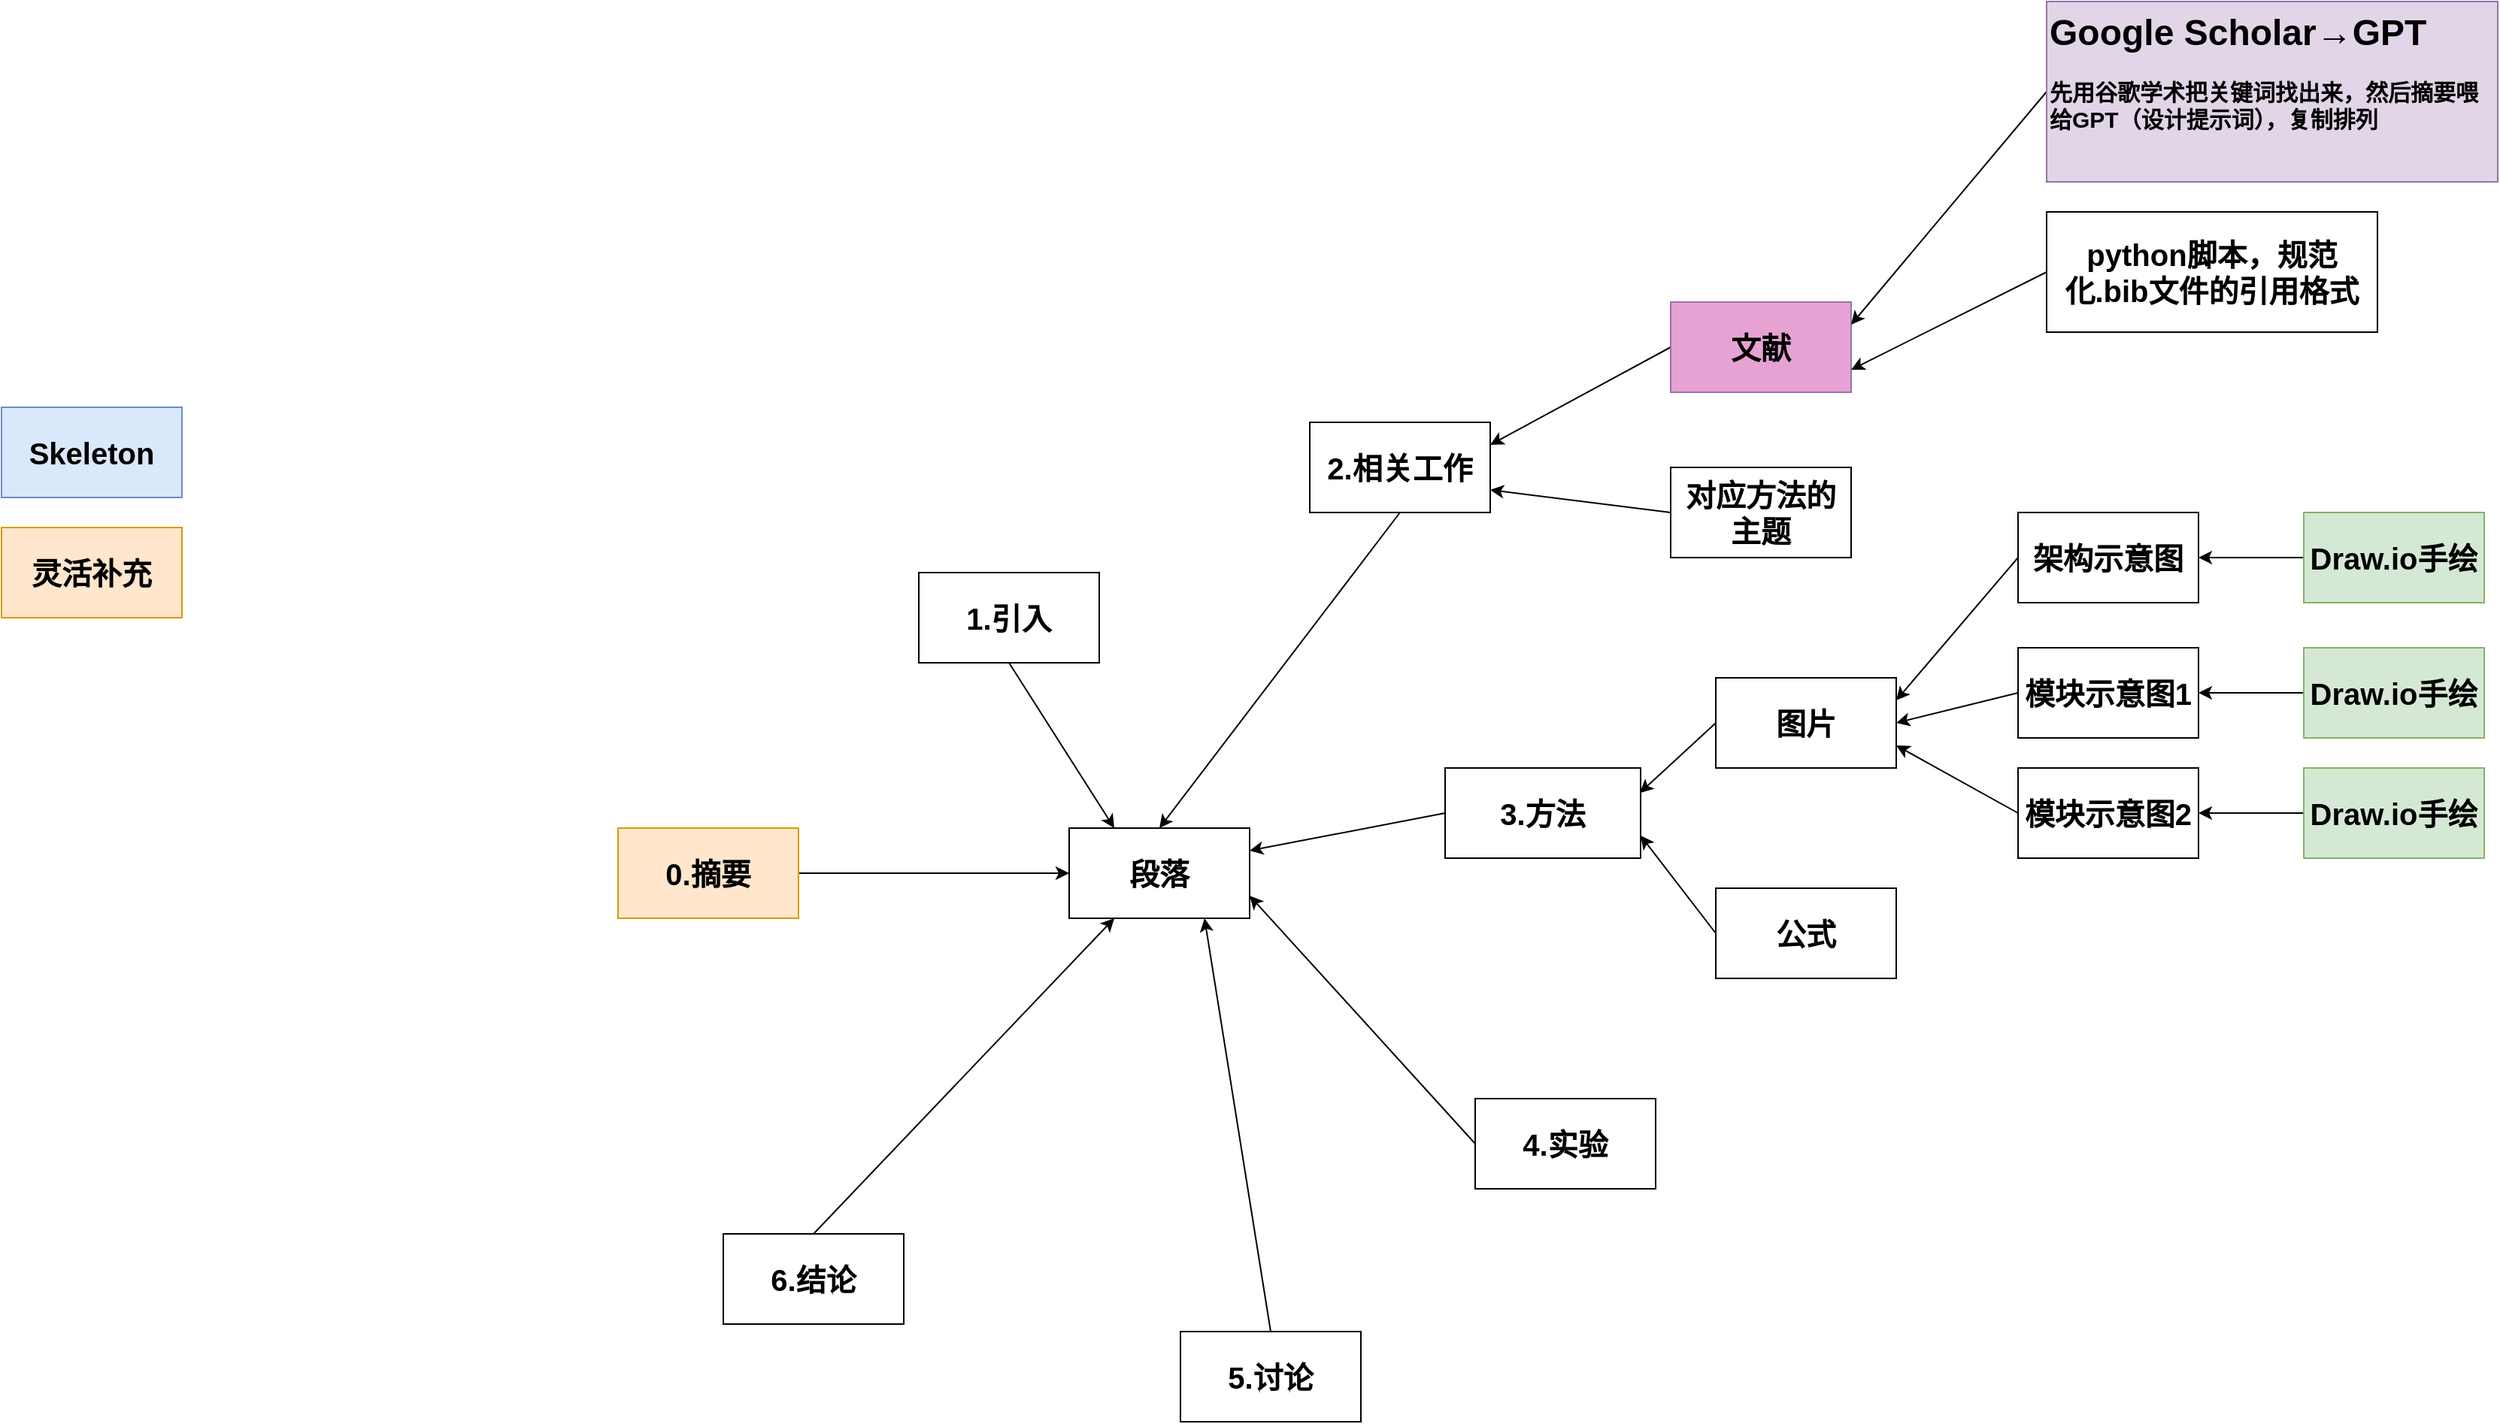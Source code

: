 <mxfile version="27.1.4">
  <diagram name="第 1 页" id="5Wuo8rqLmrNksUoKXJTr">
    <mxGraphModel dx="3420" dy="2520" grid="1" gridSize="10" guides="1" tooltips="1" connect="1" arrows="1" fold="1" page="1" pageScale="1" pageWidth="827" pageHeight="1169" math="0" shadow="0">
      <root>
        <mxCell id="0" />
        <mxCell id="1" parent="0" />
        <mxCell id="b4gbgYYdiAaQnuZUas2t-1" value="&lt;font style=&quot;font-size: 20px;&quot;&gt;&lt;b&gt;段落&lt;/b&gt;&lt;/font&gt;" style="rounded=0;whiteSpace=wrap;html=1;" vertex="1" parent="1">
          <mxGeometry x="340" y="220" width="120" height="60" as="geometry" />
        </mxCell>
        <mxCell id="b4gbgYYdiAaQnuZUas2t-2" value="&lt;span style=&quot;font-size: 20px;&quot;&gt;&lt;b&gt;灵活补充&lt;/b&gt;&lt;/span&gt;" style="rounded=0;whiteSpace=wrap;html=1;fillColor=#ffe6cc;strokeColor=#d79b00;" vertex="1" parent="1">
          <mxGeometry x="-370" y="20" width="120" height="60" as="geometry" />
        </mxCell>
        <mxCell id="b4gbgYYdiAaQnuZUas2t-24" style="edgeStyle=none;rounded=0;orthogonalLoop=1;jettySize=auto;html=1;exitX=0;exitY=0.5;exitDx=0;exitDy=0;entryX=1;entryY=0.75;entryDx=0;entryDy=0;" edge="1" parent="1" source="b4gbgYYdiAaQnuZUas2t-3" target="b4gbgYYdiAaQnuZUas2t-1">
          <mxGeometry relative="1" as="geometry" />
        </mxCell>
        <mxCell id="b4gbgYYdiAaQnuZUas2t-3" value="&lt;font style=&quot;font-size: 20px;&quot;&gt;&lt;b&gt;4.实验&lt;/b&gt;&lt;/font&gt;" style="rounded=0;whiteSpace=wrap;html=1;" vertex="1" parent="1">
          <mxGeometry x="610" y="400" width="120" height="60" as="geometry" />
        </mxCell>
        <mxCell id="b4gbgYYdiAaQnuZUas2t-31" style="edgeStyle=none;rounded=0;orthogonalLoop=1;jettySize=auto;html=1;exitX=1;exitY=0.5;exitDx=0;exitDy=0;entryX=0;entryY=0.5;entryDx=0;entryDy=0;" edge="1" parent="1" source="b4gbgYYdiAaQnuZUas2t-4" target="b4gbgYYdiAaQnuZUas2t-1">
          <mxGeometry relative="1" as="geometry" />
        </mxCell>
        <mxCell id="b4gbgYYdiAaQnuZUas2t-4" value="&lt;span style=&quot;font-size: 20px;&quot;&gt;&lt;b&gt;0.摘要&lt;/b&gt;&lt;/span&gt;" style="rounded=0;whiteSpace=wrap;html=1;fillColor=#ffe6cc;strokeColor=#d79b00;" vertex="1" parent="1">
          <mxGeometry x="40" y="220" width="120" height="60" as="geometry" />
        </mxCell>
        <mxCell id="b4gbgYYdiAaQnuZUas2t-10" style="edgeStyle=none;rounded=0;orthogonalLoop=1;jettySize=auto;html=1;exitX=0.5;exitY=1;exitDx=0;exitDy=0;entryX=0.25;entryY=0;entryDx=0;entryDy=0;" edge="1" parent="1" source="b4gbgYYdiAaQnuZUas2t-5" target="b4gbgYYdiAaQnuZUas2t-1">
          <mxGeometry relative="1" as="geometry" />
        </mxCell>
        <mxCell id="b4gbgYYdiAaQnuZUas2t-5" value="&lt;font style=&quot;font-size: 20px;&quot;&gt;&lt;b&gt;1.引入&lt;/b&gt;&lt;/font&gt;" style="rounded=0;whiteSpace=wrap;html=1;" vertex="1" parent="1">
          <mxGeometry x="240" y="50" width="120" height="60" as="geometry" />
        </mxCell>
        <mxCell id="b4gbgYYdiAaQnuZUas2t-11" style="edgeStyle=none;rounded=0;orthogonalLoop=1;jettySize=auto;html=1;exitX=0.5;exitY=1;exitDx=0;exitDy=0;entryX=0.5;entryY=0;entryDx=0;entryDy=0;" edge="1" parent="1" source="b4gbgYYdiAaQnuZUas2t-8" target="b4gbgYYdiAaQnuZUas2t-1">
          <mxGeometry relative="1" as="geometry" />
        </mxCell>
        <mxCell id="b4gbgYYdiAaQnuZUas2t-8" value="&lt;font style=&quot;font-size: 20px;&quot;&gt;&lt;b&gt;2.相关工作&lt;/b&gt;&lt;/font&gt;" style="rounded=0;whiteSpace=wrap;html=1;" vertex="1" parent="1">
          <mxGeometry x="500" y="-50" width="120" height="60" as="geometry" />
        </mxCell>
        <mxCell id="b4gbgYYdiAaQnuZUas2t-14" style="edgeStyle=none;rounded=0;orthogonalLoop=1;jettySize=auto;html=1;exitX=0;exitY=0.5;exitDx=0;exitDy=0;entryX=1;entryY=0.25;entryDx=0;entryDy=0;" edge="1" parent="1" source="b4gbgYYdiAaQnuZUas2t-12" target="b4gbgYYdiAaQnuZUas2t-8">
          <mxGeometry relative="1" as="geometry" />
        </mxCell>
        <mxCell id="b4gbgYYdiAaQnuZUas2t-12" value="&lt;font style=&quot;font-size: 20px;&quot;&gt;&lt;b&gt;文献&lt;/b&gt;&lt;/font&gt;" style="rounded=0;whiteSpace=wrap;html=1;fillColor=#E7A2D4;strokeColor=#9673a6;" vertex="1" parent="1">
          <mxGeometry x="740" y="-130" width="120" height="60" as="geometry" />
        </mxCell>
        <mxCell id="b4gbgYYdiAaQnuZUas2t-21" style="edgeStyle=none;rounded=0;orthogonalLoop=1;jettySize=auto;html=1;exitX=0;exitY=0.5;exitDx=0;exitDy=0;entryX=0.996;entryY=0.277;entryDx=0;entryDy=0;entryPerimeter=0;" edge="1" parent="1" source="b4gbgYYdiAaQnuZUas2t-15" target="b4gbgYYdiAaQnuZUas2t-47">
          <mxGeometry relative="1" as="geometry" />
        </mxCell>
        <mxCell id="b4gbgYYdiAaQnuZUas2t-15" value="&lt;font style=&quot;font-size: 20px;&quot;&gt;&lt;b&gt;图片&lt;/b&gt;&lt;/font&gt;" style="rounded=0;whiteSpace=wrap;html=1;" vertex="1" parent="1">
          <mxGeometry x="770" y="120" width="120" height="60" as="geometry" />
        </mxCell>
        <mxCell id="b4gbgYYdiAaQnuZUas2t-20" style="edgeStyle=none;rounded=0;orthogonalLoop=1;jettySize=auto;html=1;exitX=0;exitY=0.5;exitDx=0;exitDy=0;entryX=1;entryY=0.25;entryDx=0;entryDy=0;" edge="1" parent="1" source="b4gbgYYdiAaQnuZUas2t-19" target="b4gbgYYdiAaQnuZUas2t-12">
          <mxGeometry relative="1" as="geometry" />
        </mxCell>
        <mxCell id="b4gbgYYdiAaQnuZUas2t-19" value="&lt;h1 style=&quot;margin-top: 0px;&quot;&gt;Google Scholar→GPT&lt;/h1&gt;&lt;p&gt;&lt;font style=&quot;font-size: 15px;&quot;&gt;&lt;b&gt;先用谷歌学术把关键词找出来，然后摘要喂给GPT（设计提示词），复制排列&lt;/b&gt;&lt;/font&gt;&lt;/p&gt;" style="text;html=1;whiteSpace=wrap;overflow=hidden;rounded=0;fillColor=#e1d5e7;strokeColor=#9673a6;" vertex="1" parent="1">
          <mxGeometry x="990" y="-330" width="300" height="120" as="geometry" />
        </mxCell>
        <mxCell id="b4gbgYYdiAaQnuZUas2t-25" style="edgeStyle=none;rounded=0;orthogonalLoop=1;jettySize=auto;html=1;exitX=0.5;exitY=0;exitDx=0;exitDy=0;entryX=0.75;entryY=1;entryDx=0;entryDy=0;" edge="1" parent="1" source="b4gbgYYdiAaQnuZUas2t-22" target="b4gbgYYdiAaQnuZUas2t-1">
          <mxGeometry relative="1" as="geometry">
            <mxPoint x="440" y="280" as="targetPoint" />
          </mxGeometry>
        </mxCell>
        <mxCell id="b4gbgYYdiAaQnuZUas2t-22" value="&lt;font style=&quot;font-size: 20px;&quot;&gt;&lt;b&gt;5.讨论&lt;/b&gt;&lt;/font&gt;" style="rounded=0;whiteSpace=wrap;html=1;" vertex="1" parent="1">
          <mxGeometry x="414" y="555" width="120" height="60" as="geometry" />
        </mxCell>
        <mxCell id="b4gbgYYdiAaQnuZUas2t-27" style="edgeStyle=none;rounded=0;orthogonalLoop=1;jettySize=auto;html=1;exitX=0.5;exitY=0;exitDx=0;exitDy=0;entryX=0.25;entryY=1;entryDx=0;entryDy=0;" edge="1" parent="1" source="b4gbgYYdiAaQnuZUas2t-26" target="b4gbgYYdiAaQnuZUas2t-1">
          <mxGeometry relative="1" as="geometry" />
        </mxCell>
        <mxCell id="b4gbgYYdiAaQnuZUas2t-26" value="&lt;font style=&quot;font-size: 20px;&quot;&gt;&lt;b&gt;6.结论&lt;/b&gt;&lt;/font&gt;" style="rounded=0;whiteSpace=wrap;html=1;" vertex="1" parent="1">
          <mxGeometry x="110" y="490" width="120" height="60" as="geometry" />
        </mxCell>
        <mxCell id="b4gbgYYdiAaQnuZUas2t-28" value="&lt;font style=&quot;font-size: 20px;&quot;&gt;&lt;b&gt;python脚本，规范化.bib文件的引用格式&lt;/b&gt;&lt;/font&gt;" style="rounded=0;whiteSpace=wrap;html=1;" vertex="1" parent="1">
          <mxGeometry x="990" y="-190" width="220" height="80" as="geometry" />
        </mxCell>
        <mxCell id="b4gbgYYdiAaQnuZUas2t-29" style="edgeStyle=none;rounded=0;orthogonalLoop=1;jettySize=auto;html=1;exitX=0;exitY=0.5;exitDx=0;exitDy=0;entryX=1;entryY=0.75;entryDx=0;entryDy=0;" edge="1" parent="1" source="b4gbgYYdiAaQnuZUas2t-28" target="b4gbgYYdiAaQnuZUas2t-12">
          <mxGeometry relative="1" as="geometry">
            <mxPoint x="1080" y="-90" as="sourcePoint" />
            <mxPoint x="950" y="-25" as="targetPoint" />
          </mxGeometry>
        </mxCell>
        <mxCell id="b4gbgYYdiAaQnuZUas2t-30" value="&lt;font style=&quot;font-size: 20px;&quot;&gt;&lt;b&gt;Skeleton&lt;/b&gt;&lt;/font&gt;" style="rounded=0;whiteSpace=wrap;html=1;fillColor=#dae8fc;strokeColor=#6c8ebf;" vertex="1" parent="1">
          <mxGeometry x="-370" y="-60" width="120" height="60" as="geometry" />
        </mxCell>
        <mxCell id="b4gbgYYdiAaQnuZUas2t-34" style="edgeStyle=none;rounded=0;orthogonalLoop=1;jettySize=auto;html=1;exitX=0;exitY=0.5;exitDx=0;exitDy=0;entryX=1;entryY=0.75;entryDx=0;entryDy=0;" edge="1" parent="1" source="b4gbgYYdiAaQnuZUas2t-33" target="b4gbgYYdiAaQnuZUas2t-8">
          <mxGeometry relative="1" as="geometry" />
        </mxCell>
        <mxCell id="b4gbgYYdiAaQnuZUas2t-33" value="&lt;font style=&quot;font-size: 20px;&quot;&gt;&lt;b&gt;对应方法的主题&lt;/b&gt;&lt;/font&gt;" style="rounded=0;whiteSpace=wrap;html=1;" vertex="1" parent="1">
          <mxGeometry x="740" y="-20" width="120" height="60" as="geometry" />
        </mxCell>
        <mxCell id="b4gbgYYdiAaQnuZUas2t-36" style="edgeStyle=none;rounded=0;orthogonalLoop=1;jettySize=auto;html=1;exitX=0;exitY=0.5;exitDx=0;exitDy=0;entryX=1;entryY=0.25;entryDx=0;entryDy=0;" edge="1" parent="1" source="b4gbgYYdiAaQnuZUas2t-35" target="b4gbgYYdiAaQnuZUas2t-15">
          <mxGeometry relative="1" as="geometry">
            <mxPoint x="971" y="30" as="sourcePoint" />
          </mxGeometry>
        </mxCell>
        <mxCell id="b4gbgYYdiAaQnuZUas2t-35" value="&lt;span style=&quot;font-size: 20px;&quot;&gt;&lt;b&gt;架构示意图&lt;/b&gt;&lt;/span&gt;" style="rounded=0;whiteSpace=wrap;html=1;" vertex="1" parent="1">
          <mxGeometry x="971" y="10" width="120" height="60" as="geometry" />
        </mxCell>
        <mxCell id="b4gbgYYdiAaQnuZUas2t-39" style="edgeStyle=none;rounded=0;orthogonalLoop=1;jettySize=auto;html=1;exitX=0;exitY=0.5;exitDx=0;exitDy=0;entryX=1;entryY=0.5;entryDx=0;entryDy=0;" edge="1" parent="1" source="b4gbgYYdiAaQnuZUas2t-37" target="b4gbgYYdiAaQnuZUas2t-15">
          <mxGeometry relative="1" as="geometry" />
        </mxCell>
        <mxCell id="b4gbgYYdiAaQnuZUas2t-37" value="&lt;span style=&quot;font-size: 20px;&quot;&gt;&lt;b&gt;模块示意图1&lt;/b&gt;&lt;/span&gt;" style="rounded=0;whiteSpace=wrap;html=1;" vertex="1" parent="1">
          <mxGeometry x="971" y="100" width="120" height="60" as="geometry" />
        </mxCell>
        <mxCell id="b4gbgYYdiAaQnuZUas2t-40" style="edgeStyle=none;rounded=0;orthogonalLoop=1;jettySize=auto;html=1;exitX=0;exitY=0.5;exitDx=0;exitDy=0;entryX=1;entryY=0.75;entryDx=0;entryDy=0;" edge="1" parent="1" source="b4gbgYYdiAaQnuZUas2t-38" target="b4gbgYYdiAaQnuZUas2t-15">
          <mxGeometry relative="1" as="geometry" />
        </mxCell>
        <mxCell id="b4gbgYYdiAaQnuZUas2t-38" value="&lt;span style=&quot;font-size: 20px;&quot;&gt;&lt;b&gt;模块示意图2&lt;/b&gt;&lt;/span&gt;" style="rounded=0;whiteSpace=wrap;html=1;" vertex="1" parent="1">
          <mxGeometry x="971" y="180" width="120" height="60" as="geometry" />
        </mxCell>
        <mxCell id="b4gbgYYdiAaQnuZUas2t-44" style="edgeStyle=none;rounded=0;orthogonalLoop=1;jettySize=auto;html=1;exitX=0;exitY=0.5;exitDx=0;exitDy=0;entryX=1;entryY=0.5;entryDx=0;entryDy=0;" edge="1" parent="1">
          <mxGeometry relative="1" as="geometry">
            <mxPoint x="1232" y="30" as="sourcePoint" />
            <mxPoint x="1162" y="30" as="targetPoint" />
          </mxGeometry>
        </mxCell>
        <mxCell id="b4gbgYYdiAaQnuZUas2t-50" style="edgeStyle=none;rounded=0;orthogonalLoop=1;jettySize=auto;html=1;exitX=0;exitY=0.5;exitDx=0;exitDy=0;entryX=1;entryY=0.5;entryDx=0;entryDy=0;" edge="1" parent="1" source="b4gbgYYdiAaQnuZUas2t-41" target="b4gbgYYdiAaQnuZUas2t-35">
          <mxGeometry relative="1" as="geometry" />
        </mxCell>
        <mxCell id="b4gbgYYdiAaQnuZUas2t-41" value="&lt;span style=&quot;font-size: 20px;&quot;&gt;&lt;b&gt;Draw.io手绘&lt;/b&gt;&lt;/span&gt;" style="rounded=0;whiteSpace=wrap;html=1;fillColor=#d5e8d4;strokeColor=#82b366;" vertex="1" parent="1">
          <mxGeometry x="1161" y="10" width="120" height="60" as="geometry" />
        </mxCell>
        <mxCell id="b4gbgYYdiAaQnuZUas2t-45" style="edgeStyle=none;rounded=0;orthogonalLoop=1;jettySize=auto;html=1;exitX=0;exitY=0.5;exitDx=0;exitDy=0;entryX=1;entryY=0.5;entryDx=0;entryDy=0;" edge="1" parent="1" source="b4gbgYYdiAaQnuZUas2t-42" target="b4gbgYYdiAaQnuZUas2t-37">
          <mxGeometry relative="1" as="geometry" />
        </mxCell>
        <mxCell id="b4gbgYYdiAaQnuZUas2t-42" value="&lt;span style=&quot;font-size: 20px;&quot;&gt;&lt;b&gt;Draw.io手绘&lt;/b&gt;&lt;/span&gt;" style="rounded=0;whiteSpace=wrap;html=1;fillColor=#d5e8d4;strokeColor=#82b366;" vertex="1" parent="1">
          <mxGeometry x="1161" y="100" width="120" height="60" as="geometry" />
        </mxCell>
        <mxCell id="b4gbgYYdiAaQnuZUas2t-46" style="edgeStyle=none;rounded=0;orthogonalLoop=1;jettySize=auto;html=1;exitX=0;exitY=0.5;exitDx=0;exitDy=0;entryX=1;entryY=0.5;entryDx=0;entryDy=0;" edge="1" parent="1" source="b4gbgYYdiAaQnuZUas2t-43" target="b4gbgYYdiAaQnuZUas2t-38">
          <mxGeometry relative="1" as="geometry" />
        </mxCell>
        <mxCell id="b4gbgYYdiAaQnuZUas2t-43" value="&lt;span style=&quot;font-size: 20px;&quot;&gt;&lt;b&gt;Draw.io手绘&lt;/b&gt;&lt;/span&gt;" style="rounded=0;whiteSpace=wrap;html=1;fillColor=#d5e8d4;strokeColor=#82b366;" vertex="1" parent="1">
          <mxGeometry x="1161" y="180" width="120" height="60" as="geometry" />
        </mxCell>
        <mxCell id="b4gbgYYdiAaQnuZUas2t-48" style="edgeStyle=none;rounded=0;orthogonalLoop=1;jettySize=auto;html=1;exitX=0;exitY=0.5;exitDx=0;exitDy=0;entryX=1;entryY=0.25;entryDx=0;entryDy=0;" edge="1" parent="1" source="b4gbgYYdiAaQnuZUas2t-47" target="b4gbgYYdiAaQnuZUas2t-1">
          <mxGeometry relative="1" as="geometry" />
        </mxCell>
        <mxCell id="b4gbgYYdiAaQnuZUas2t-47" value="&lt;font style=&quot;font-size: 20px;&quot;&gt;&lt;b&gt;3.方法&lt;/b&gt;&lt;/font&gt;" style="rounded=0;whiteSpace=wrap;html=1;" vertex="1" parent="1">
          <mxGeometry x="590" y="180" width="130" height="60" as="geometry" />
        </mxCell>
        <mxCell id="b4gbgYYdiAaQnuZUas2t-52" style="edgeStyle=none;rounded=0;orthogonalLoop=1;jettySize=auto;html=1;exitX=0;exitY=0.5;exitDx=0;exitDy=0;entryX=1;entryY=0.75;entryDx=0;entryDy=0;" edge="1" parent="1" source="b4gbgYYdiAaQnuZUas2t-51" target="b4gbgYYdiAaQnuZUas2t-47">
          <mxGeometry relative="1" as="geometry" />
        </mxCell>
        <mxCell id="b4gbgYYdiAaQnuZUas2t-51" value="&lt;span style=&quot;font-size: 20px;&quot;&gt;&lt;b&gt;公式&lt;/b&gt;&lt;/span&gt;" style="rounded=0;whiteSpace=wrap;html=1;" vertex="1" parent="1">
          <mxGeometry x="770" y="260" width="120" height="60" as="geometry" />
        </mxCell>
      </root>
    </mxGraphModel>
  </diagram>
</mxfile>
